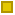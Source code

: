 <mxfile version="13.7.9" type="embed"><diagram id="29rGRaMjXw8uRga9VlSF" name="Page-1"><mxGraphModel dx="742" dy="567" grid="1" gridSize="10" guides="1" tooltips="1" connect="1" arrows="1" fold="1" page="1" pageScale="1" pageWidth="583" pageHeight="413" math="0" shadow="0"><root><mxCell id="0"/><mxCell id="1" parent="0"/><object label="" type="drone" id="2"><mxCell style="rounded=0;whiteSpace=wrap;html=1;fillColor=#e3c800;strokeColor=#B09500;fontColor=#ffffff;" vertex="1" parent="1"><mxGeometry x="240" y="200" width="5" height="5" as="geometry"/></mxCell></object></root></mxGraphModel></diagram></mxfile>